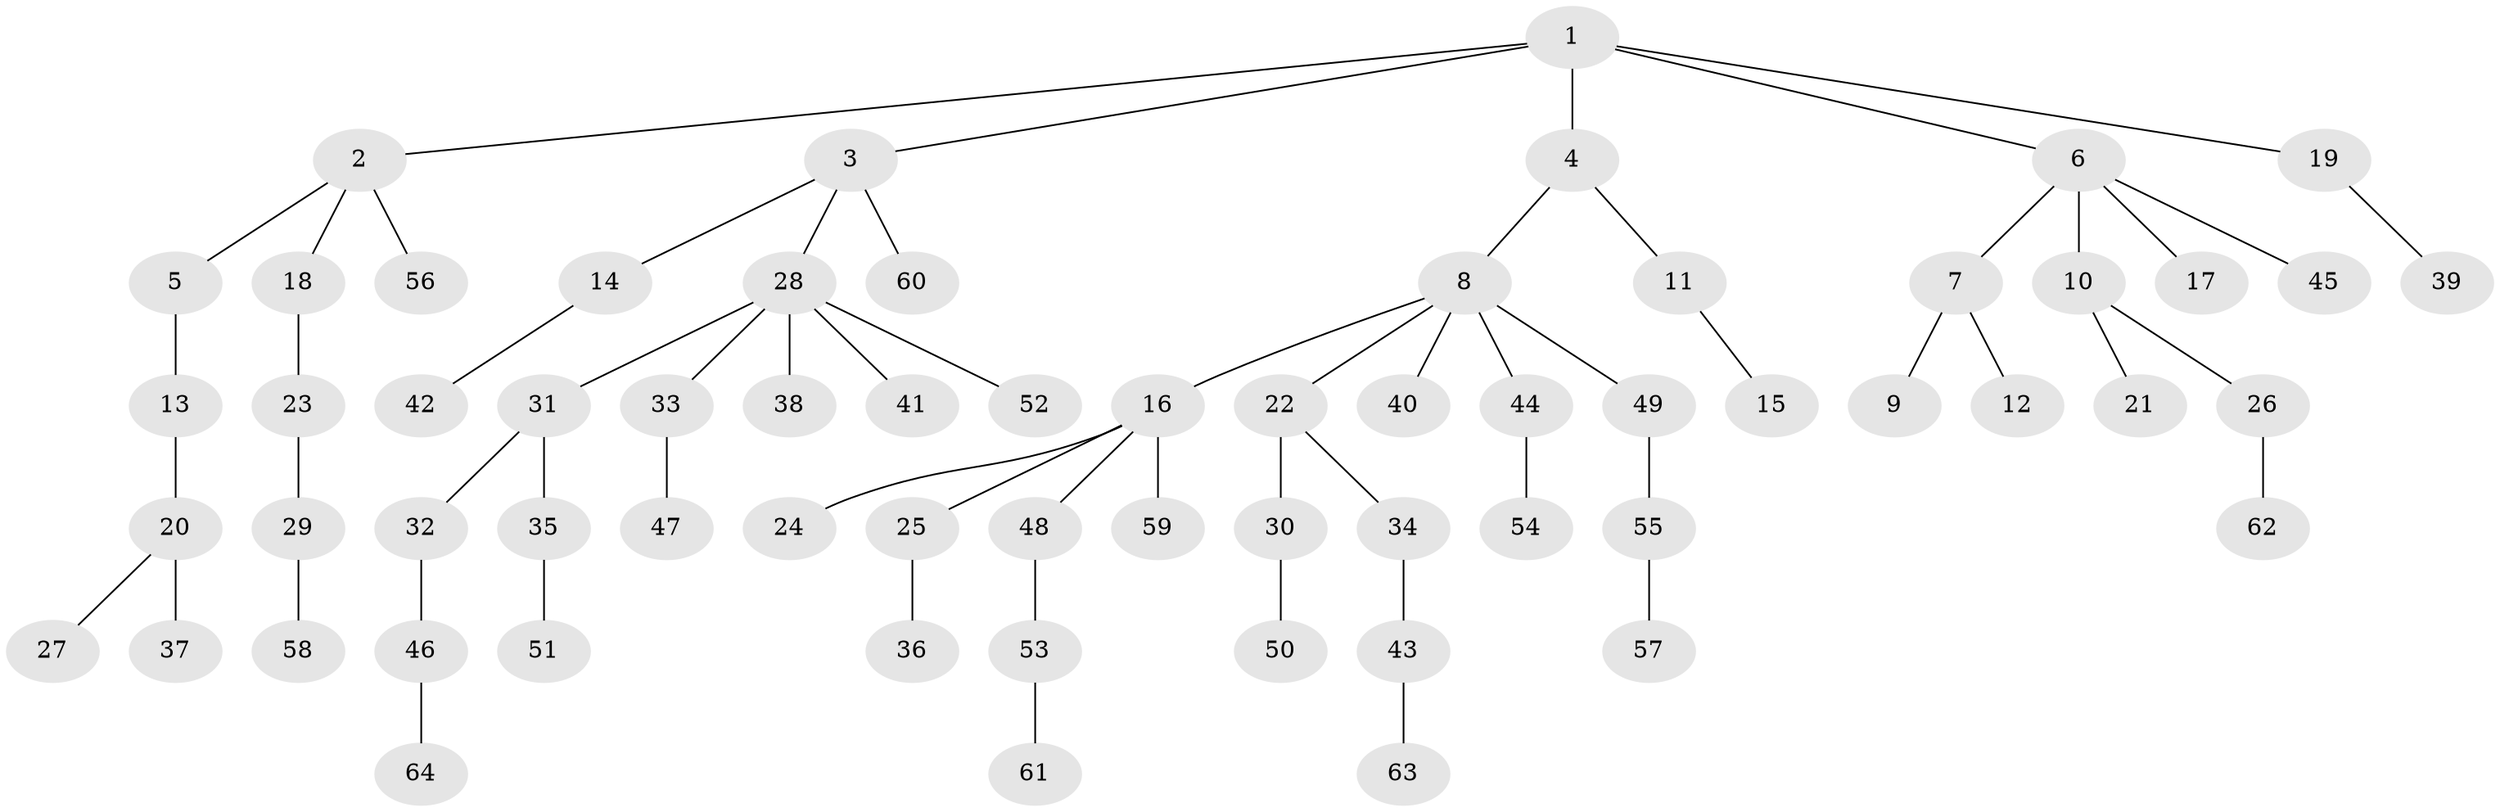// Generated by graph-tools (version 1.1) at 2025/15/03/09/25 04:15:25]
// undirected, 64 vertices, 63 edges
graph export_dot {
graph [start="1"]
  node [color=gray90,style=filled];
  1;
  2;
  3;
  4;
  5;
  6;
  7;
  8;
  9;
  10;
  11;
  12;
  13;
  14;
  15;
  16;
  17;
  18;
  19;
  20;
  21;
  22;
  23;
  24;
  25;
  26;
  27;
  28;
  29;
  30;
  31;
  32;
  33;
  34;
  35;
  36;
  37;
  38;
  39;
  40;
  41;
  42;
  43;
  44;
  45;
  46;
  47;
  48;
  49;
  50;
  51;
  52;
  53;
  54;
  55;
  56;
  57;
  58;
  59;
  60;
  61;
  62;
  63;
  64;
  1 -- 2;
  1 -- 3;
  1 -- 4;
  1 -- 6;
  1 -- 19;
  2 -- 5;
  2 -- 18;
  2 -- 56;
  3 -- 14;
  3 -- 28;
  3 -- 60;
  4 -- 8;
  4 -- 11;
  5 -- 13;
  6 -- 7;
  6 -- 10;
  6 -- 17;
  6 -- 45;
  7 -- 9;
  7 -- 12;
  8 -- 16;
  8 -- 22;
  8 -- 40;
  8 -- 44;
  8 -- 49;
  10 -- 21;
  10 -- 26;
  11 -- 15;
  13 -- 20;
  14 -- 42;
  16 -- 24;
  16 -- 25;
  16 -- 48;
  16 -- 59;
  18 -- 23;
  19 -- 39;
  20 -- 27;
  20 -- 37;
  22 -- 30;
  22 -- 34;
  23 -- 29;
  25 -- 36;
  26 -- 62;
  28 -- 31;
  28 -- 33;
  28 -- 38;
  28 -- 41;
  28 -- 52;
  29 -- 58;
  30 -- 50;
  31 -- 32;
  31 -- 35;
  32 -- 46;
  33 -- 47;
  34 -- 43;
  35 -- 51;
  43 -- 63;
  44 -- 54;
  46 -- 64;
  48 -- 53;
  49 -- 55;
  53 -- 61;
  55 -- 57;
}
